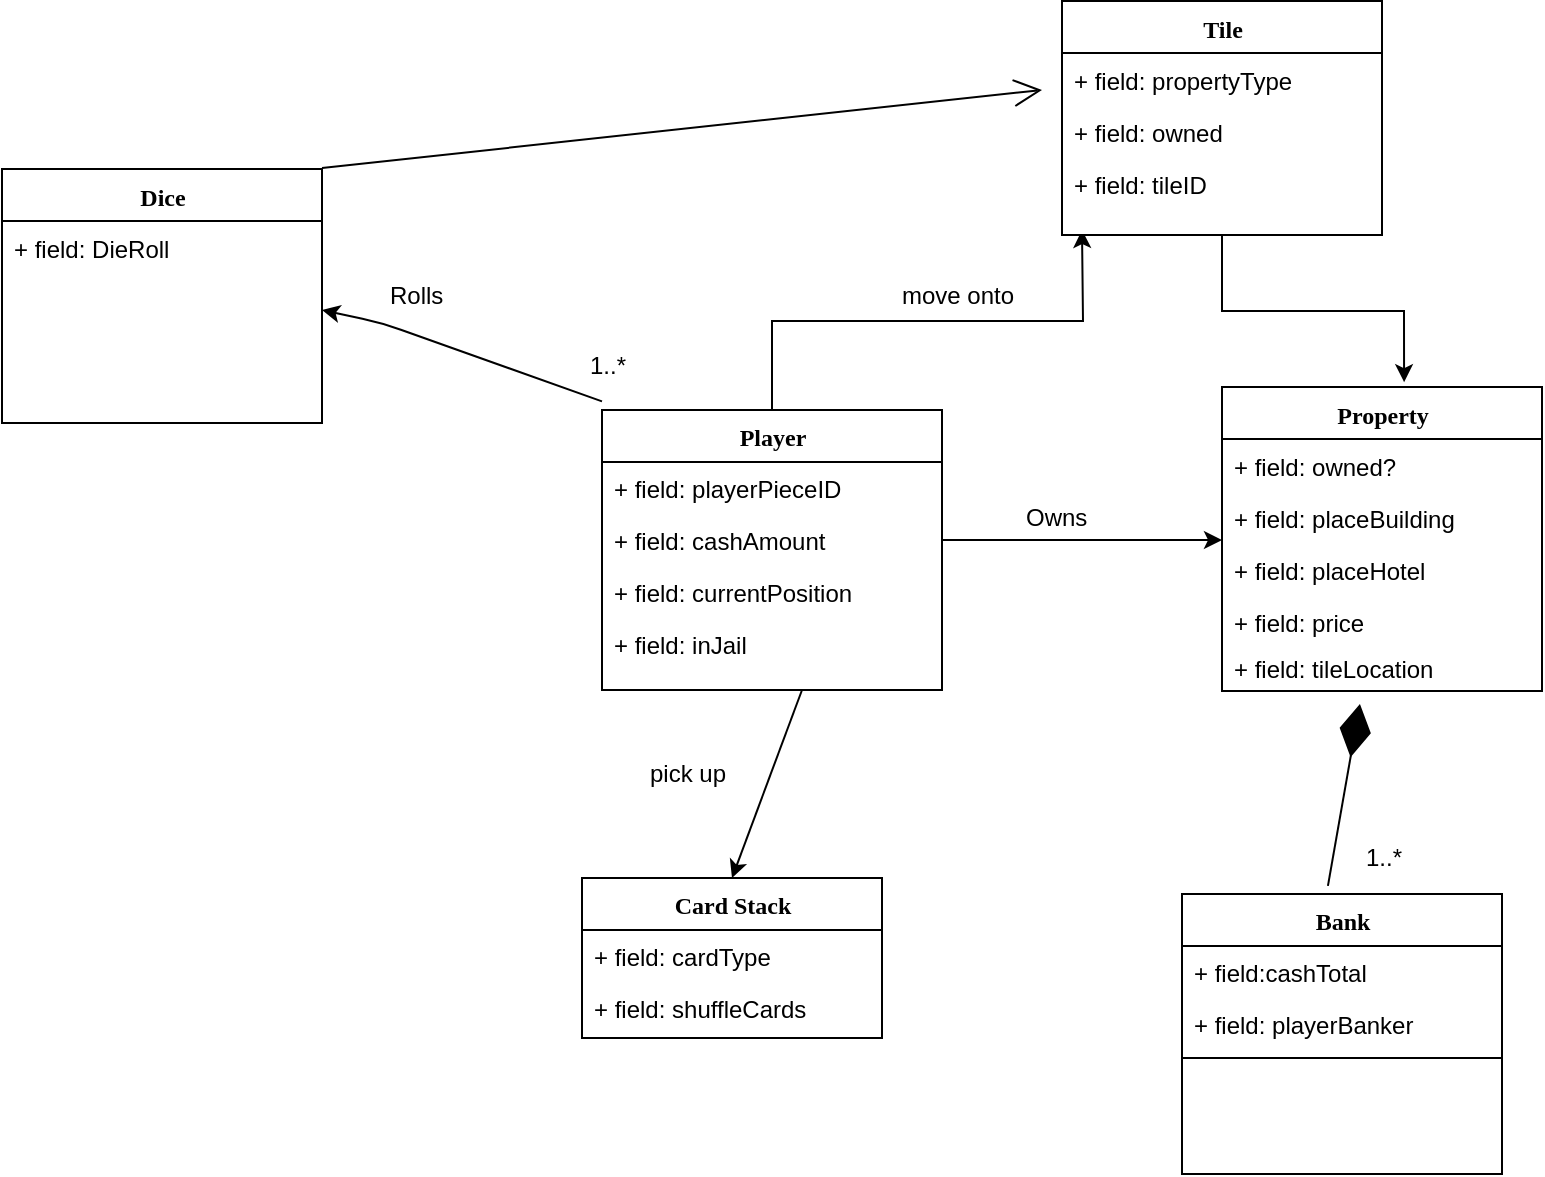 <mxfile version="12.0.3" type="device" pages="1"><diagram name="Page-1" id="9f46799a-70d6-7492-0946-bef42562c5a5"><mxGraphModel dx="1408" dy="755" grid="1" gridSize="10" guides="1" tooltips="1" connect="1" arrows="1" fold="1" page="1" pageScale="1" pageWidth="1100" pageHeight="850" background="#ffffff" math="0" shadow="0"><root><mxCell id="0"/><mxCell id="1" parent="0"/><mxCell id="JKRx85Rvsqk4bkHB9emO-33" style="edgeStyle=orthogonalEdgeStyle;rounded=0;orthogonalLoop=1;jettySize=auto;html=1;exitX=0.5;exitY=0;exitDx=0;exitDy=0;" edge="1" parent="1" source="78961159f06e98e8-17"><mxGeometry relative="1" as="geometry"><mxPoint x="680" y="160" as="targetPoint"/></mxGeometry></mxCell><mxCell id="78961159f06e98e8-17" value="Player" style="swimlane;html=1;fontStyle=1;align=center;verticalAlign=top;childLayout=stackLayout;horizontal=1;startSize=26;horizontalStack=0;resizeParent=1;resizeLast=0;collapsible=1;marginBottom=0;swimlaneFillColor=#ffffff;rounded=0;shadow=0;comic=0;labelBackgroundColor=none;strokeColor=#000000;strokeWidth=1;fillColor=none;fontFamily=Verdana;fontSize=12;fontColor=#000000;" parent="1" vertex="1"><mxGeometry x="440" y="250" width="170" height="140" as="geometry"/></mxCell><mxCell id="78961159f06e98e8-21" value="+ field: playerPieceID" style="text;html=1;strokeColor=none;fillColor=none;align=left;verticalAlign=top;spacingLeft=4;spacingRight=4;whiteSpace=wrap;overflow=hidden;rotatable=0;points=[[0,0.5],[1,0.5]];portConstraint=eastwest;" parent="78961159f06e98e8-17" vertex="1"><mxGeometry y="26" width="170" height="26" as="geometry"/></mxCell><mxCell id="78961159f06e98e8-23" value="&lt;div&gt;+ field: cashAmount&lt;/div&gt;&lt;div&gt;&lt;br&gt;&lt;/div&gt;&lt;div&gt;&lt;br&gt;&lt;/div&gt;" style="text;html=1;strokeColor=none;fillColor=none;align=left;verticalAlign=top;spacingLeft=4;spacingRight=4;whiteSpace=wrap;overflow=hidden;rotatable=0;points=[[0,0.5],[1,0.5]];portConstraint=eastwest;" parent="78961159f06e98e8-17" vertex="1"><mxGeometry y="52" width="170" height="26" as="geometry"/></mxCell><mxCell id="JKRx85Rvsqk4bkHB9emO-22" value="&lt;div&gt;+ field: currentPosition&lt;br&gt;&lt;/div&gt;" style="text;html=1;strokeColor=none;fillColor=none;align=left;verticalAlign=top;spacingLeft=4;spacingRight=4;whiteSpace=wrap;overflow=hidden;rotatable=0;points=[[0,0.5],[1,0.5]];portConstraint=eastwest;" vertex="1" parent="78961159f06e98e8-17"><mxGeometry y="78" width="170" height="26" as="geometry"/></mxCell><mxCell id="JKRx85Rvsqk4bkHB9emO-29" value="&lt;div&gt;+ field: inJail&lt;br&gt;&lt;/div&gt;" style="text;html=1;strokeColor=none;fillColor=none;align=left;verticalAlign=top;spacingLeft=4;spacingRight=4;whiteSpace=wrap;overflow=hidden;rotatable=0;points=[[0,0.5],[1,0.5]];portConstraint=eastwest;" vertex="1" parent="78961159f06e98e8-17"><mxGeometry y="104" width="170" height="26" as="geometry"/></mxCell><mxCell id="78961159f06e98e8-30" value="Dice" style="swimlane;html=1;fontStyle=1;align=center;verticalAlign=top;childLayout=stackLayout;horizontal=1;startSize=26;horizontalStack=0;resizeParent=1;resizeLast=0;collapsible=1;marginBottom=0;swimlaneFillColor=#ffffff;rounded=0;shadow=0;comic=0;labelBackgroundColor=none;strokeColor=#000000;strokeWidth=1;fillColor=none;fontFamily=Verdana;fontSize=12;fontColor=#000000;" parent="1" vertex="1"><mxGeometry x="140" y="129.5" width="160" height="127" as="geometry"/></mxCell><mxCell id="78961159f06e98e8-31" value="+ field: DieRoll" style="text;html=1;strokeColor=none;fillColor=none;align=left;verticalAlign=top;spacingLeft=4;spacingRight=4;whiteSpace=wrap;overflow=hidden;rotatable=0;points=[[0,0.5],[1,0.5]];portConstraint=eastwest;" parent="78961159f06e98e8-30" vertex="1"><mxGeometry y="26" width="160" height="26" as="geometry"/></mxCell><mxCell id="JKRx85Rvsqk4bkHB9emO-40" style="edgeStyle=orthogonalEdgeStyle;rounded=0;orthogonalLoop=1;jettySize=auto;html=1;exitX=0.5;exitY=1;exitDx=0;exitDy=0;entryX=0.569;entryY=-0.016;entryDx=0;entryDy=0;entryPerimeter=0;" edge="1" parent="1" source="78961159f06e98e8-43" target="JKRx85Rvsqk4bkHB9emO-14"><mxGeometry relative="1" as="geometry"/></mxCell><mxCell id="78961159f06e98e8-43" value="Tile" style="swimlane;html=1;fontStyle=1;align=center;verticalAlign=top;childLayout=stackLayout;horizontal=1;startSize=26;horizontalStack=0;resizeParent=1;resizeLast=0;collapsible=1;marginBottom=0;swimlaneFillColor=#ffffff;rounded=0;shadow=0;comic=0;labelBackgroundColor=none;strokeColor=#000000;strokeWidth=1;fillColor=none;fontFamily=Verdana;fontSize=12;fontColor=#000000;" parent="1" vertex="1"><mxGeometry x="670" y="45.5" width="160" height="117" as="geometry"/></mxCell><mxCell id="78961159f06e98e8-44" value="+ field: propertyType" style="text;html=1;strokeColor=none;fillColor=none;align=left;verticalAlign=top;spacingLeft=4;spacingRight=4;whiteSpace=wrap;overflow=hidden;rotatable=0;points=[[0,0.5],[1,0.5]];portConstraint=eastwest;" parent="78961159f06e98e8-43" vertex="1"><mxGeometry y="26" width="160" height="26" as="geometry"/></mxCell><mxCell id="78961159f06e98e8-45" value="+ field: owned" style="text;html=1;strokeColor=none;fillColor=none;align=left;verticalAlign=top;spacingLeft=4;spacingRight=4;whiteSpace=wrap;overflow=hidden;rotatable=0;points=[[0,0.5],[1,0.5]];portConstraint=eastwest;" parent="78961159f06e98e8-43" vertex="1"><mxGeometry y="52" width="160" height="26" as="geometry"/></mxCell><mxCell id="JKRx85Rvsqk4bkHB9emO-27" value="+ field: tileID" style="text;html=1;strokeColor=none;fillColor=none;align=left;verticalAlign=top;spacingLeft=4;spacingRight=4;whiteSpace=wrap;overflow=hidden;rotatable=0;points=[[0,0.5],[1,0.5]];portConstraint=eastwest;" vertex="1" parent="78961159f06e98e8-43"><mxGeometry y="78" width="160" height="26" as="geometry"/></mxCell><mxCell id="JKRx85Rvsqk4bkHB9emO-1" value="Bank" style="swimlane;html=1;fontStyle=1;align=center;verticalAlign=top;childLayout=stackLayout;horizontal=1;startSize=26;horizontalStack=0;resizeParent=1;resizeLast=0;collapsible=1;marginBottom=0;swimlaneFillColor=#ffffff;rounded=0;shadow=0;comic=0;labelBackgroundColor=none;strokeColor=#000000;strokeWidth=1;fillColor=none;fontFamily=Verdana;fontSize=12;fontColor=#000000;" vertex="1" parent="1"><mxGeometry x="730" y="492" width="160" height="140" as="geometry"/></mxCell><mxCell id="JKRx85Rvsqk4bkHB9emO-2" value="+ field:cashTotal" style="text;html=1;strokeColor=none;fillColor=none;align=left;verticalAlign=top;spacingLeft=4;spacingRight=4;whiteSpace=wrap;overflow=hidden;rotatable=0;points=[[0,0.5],[1,0.5]];portConstraint=eastwest;" vertex="1" parent="JKRx85Rvsqk4bkHB9emO-1"><mxGeometry y="26" width="160" height="26" as="geometry"/></mxCell><mxCell id="JKRx85Rvsqk4bkHB9emO-3" value="+ field: playerBanker" style="text;html=1;strokeColor=none;fillColor=none;align=left;verticalAlign=top;spacingLeft=4;spacingRight=4;whiteSpace=wrap;overflow=hidden;rotatable=0;points=[[0,0.5],[1,0.5]];portConstraint=eastwest;" vertex="1" parent="JKRx85Rvsqk4bkHB9emO-1"><mxGeometry y="52" width="160" height="26" as="geometry"/></mxCell><mxCell id="JKRx85Rvsqk4bkHB9emO-7" value="" style="line;html=1;strokeWidth=1;fillColor=none;align=left;verticalAlign=middle;spacingTop=-1;spacingLeft=3;spacingRight=3;rotatable=0;labelPosition=right;points=[];portConstraint=eastwest;" vertex="1" parent="JKRx85Rvsqk4bkHB9emO-1"><mxGeometry y="78" width="160" height="8" as="geometry"/></mxCell><mxCell id="JKRx85Rvsqk4bkHB9emO-14" value="Property" style="swimlane;html=1;fontStyle=1;align=center;verticalAlign=top;childLayout=stackLayout;horizontal=1;startSize=26;horizontalStack=0;resizeParent=1;resizeLast=0;collapsible=1;marginBottom=0;swimlaneFillColor=#ffffff;rounded=0;shadow=0;comic=0;labelBackgroundColor=none;strokeColor=#000000;strokeWidth=1;fillColor=none;fontFamily=Verdana;fontSize=12;fontColor=#000000;" vertex="1" parent="1"><mxGeometry x="750" y="238.5" width="160" height="152" as="geometry"/></mxCell><mxCell id="JKRx85Rvsqk4bkHB9emO-15" value="+ field: owned?" style="text;html=1;strokeColor=none;fillColor=none;align=left;verticalAlign=top;spacingLeft=4;spacingRight=4;whiteSpace=wrap;overflow=hidden;rotatable=0;points=[[0,0.5],[1,0.5]];portConstraint=eastwest;" vertex="1" parent="JKRx85Rvsqk4bkHB9emO-14"><mxGeometry y="26" width="160" height="26" as="geometry"/></mxCell><mxCell id="JKRx85Rvsqk4bkHB9emO-16" value="+ field: placeBuilding" style="text;html=1;strokeColor=none;fillColor=none;align=left;verticalAlign=top;spacingLeft=4;spacingRight=4;whiteSpace=wrap;overflow=hidden;rotatable=0;points=[[0,0.5],[1,0.5]];portConstraint=eastwest;" vertex="1" parent="JKRx85Rvsqk4bkHB9emO-14"><mxGeometry y="52" width="160" height="26" as="geometry"/></mxCell><mxCell id="JKRx85Rvsqk4bkHB9emO-23" value="+ field: placeHotel" style="text;html=1;strokeColor=none;fillColor=none;align=left;verticalAlign=top;spacingLeft=4;spacingRight=4;whiteSpace=wrap;overflow=hidden;rotatable=0;points=[[0,0.5],[1,0.5]];portConstraint=eastwest;" vertex="1" parent="JKRx85Rvsqk4bkHB9emO-14"><mxGeometry y="78" width="160" height="26" as="geometry"/></mxCell><mxCell id="JKRx85Rvsqk4bkHB9emO-24" value="+ field: price" style="text;html=1;strokeColor=none;fillColor=none;align=left;verticalAlign=top;spacingLeft=4;spacingRight=4;whiteSpace=wrap;overflow=hidden;rotatable=0;points=[[0,0.5],[1,0.5]];portConstraint=eastwest;" vertex="1" parent="JKRx85Rvsqk4bkHB9emO-14"><mxGeometry y="104" width="160" height="26" as="geometry"/></mxCell><mxCell id="JKRx85Rvsqk4bkHB9emO-18" value="Card Stack" style="swimlane;html=1;fontStyle=1;align=center;verticalAlign=top;childLayout=stackLayout;horizontal=1;startSize=26;horizontalStack=0;resizeParent=1;resizeLast=0;collapsible=1;marginBottom=0;swimlaneFillColor=#ffffff;rounded=0;shadow=0;comic=0;labelBackgroundColor=none;strokeColor=#000000;strokeWidth=1;fillColor=none;fontFamily=Verdana;fontSize=12;fontColor=#000000;" vertex="1" parent="1"><mxGeometry x="430" y="484" width="150" height="80" as="geometry"/></mxCell><mxCell id="JKRx85Rvsqk4bkHB9emO-19" value="+ field: cardType" style="text;html=1;strokeColor=none;fillColor=none;align=left;verticalAlign=top;spacingLeft=4;spacingRight=4;whiteSpace=wrap;overflow=hidden;rotatable=0;points=[[0,0.5],[1,0.5]];portConstraint=eastwest;" vertex="1" parent="JKRx85Rvsqk4bkHB9emO-18"><mxGeometry y="26" width="150" height="26" as="geometry"/></mxCell><mxCell id="JKRx85Rvsqk4bkHB9emO-20" value="+ field: shuffleCards" style="text;html=1;strokeColor=none;fillColor=none;align=left;verticalAlign=top;spacingLeft=4;spacingRight=4;whiteSpace=wrap;overflow=hidden;rotatable=0;points=[[0,0.5],[1,0.5]];portConstraint=eastwest;" vertex="1" parent="JKRx85Rvsqk4bkHB9emO-18"><mxGeometry y="52" width="150" height="26" as="geometry"/></mxCell><mxCell id="JKRx85Rvsqk4bkHB9emO-25" value="+ field: tileLocation" style="text;html=1;strokeColor=none;fillColor=none;align=left;verticalAlign=top;spacingLeft=4;spacingRight=4;whiteSpace=wrap;overflow=hidden;rotatable=0;points=[[0,0.5],[1,0.5]];portConstraint=eastwest;" vertex="1" parent="1"><mxGeometry x="750" y="365.5" width="160" height="26" as="geometry"/></mxCell><mxCell id="JKRx85Rvsqk4bkHB9emO-30" value="" style="endArrow=classic;html=1;exitX=0;exitY=-0.031;exitDx=0;exitDy=0;exitPerimeter=0;" edge="1" parent="1" source="78961159f06e98e8-17"><mxGeometry width="50" height="50" relative="1" as="geometry"><mxPoint x="310" y="226.5" as="sourcePoint"/><mxPoint x="300" y="200" as="targetPoint"/><Array as="points"><mxPoint x="330" y="206.5"/></Array></mxGeometry></mxCell><mxCell id="JKRx85Rvsqk4bkHB9emO-31" value="Rolls" style="text;html=1;resizable=0;points=[];autosize=1;align=left;verticalAlign=top;spacingTop=-4;" vertex="1" parent="1"><mxGeometry x="332" y="183" width="40" height="20" as="geometry"/></mxCell><mxCell id="JKRx85Rvsqk4bkHB9emO-32" value="1..*" style="text;html=1;resizable=0;points=[];autosize=1;align=left;verticalAlign=top;spacingTop=-4;" vertex="1" parent="1"><mxGeometry x="432" y="218" width="30" height="20" as="geometry"/></mxCell><mxCell id="JKRx85Rvsqk4bkHB9emO-35" style="edgeStyle=orthogonalEdgeStyle;rounded=0;orthogonalLoop=1;jettySize=auto;html=1;exitX=1;exitY=0.5;exitDx=0;exitDy=0;" edge="1" parent="1" source="78961159f06e98e8-23"><mxGeometry relative="1" as="geometry"><mxPoint x="750" y="315" as="targetPoint"/></mxGeometry></mxCell><mxCell id="JKRx85Rvsqk4bkHB9emO-36" value="Owns" style="text;html=1;resizable=0;points=[];autosize=1;align=left;verticalAlign=top;spacingTop=-4;" vertex="1" parent="1"><mxGeometry x="650" y="293.5" width="50" height="20" as="geometry"/></mxCell><mxCell id="JKRx85Rvsqk4bkHB9emO-37" value="move onto" style="text;html=1;resizable=0;points=[];autosize=1;align=left;verticalAlign=top;spacingTop=-4;" vertex="1" parent="1"><mxGeometry x="588" y="183" width="70" height="20" as="geometry"/></mxCell><mxCell id="JKRx85Rvsqk4bkHB9emO-38" value="" style="endArrow=classic;html=1;entryX=0.5;entryY=0;entryDx=0;entryDy=0;" edge="1" parent="1" target="JKRx85Rvsqk4bkHB9emO-18"><mxGeometry width="50" height="50" relative="1" as="geometry"><mxPoint x="540" y="390" as="sourcePoint"/><mxPoint x="490" y="450" as="targetPoint"/></mxGeometry></mxCell><mxCell id="JKRx85Rvsqk4bkHB9emO-39" value="pick up" style="text;html=1;resizable=0;points=[];autosize=1;align=left;verticalAlign=top;spacingTop=-4;" vertex="1" parent="1"><mxGeometry x="462" y="422" width="50" height="20" as="geometry"/></mxCell><mxCell id="JKRx85Rvsqk4bkHB9emO-41" value="" style="endArrow=diamondThin;endFill=1;endSize=24;html=1;exitX=0.456;exitY=-0.029;exitDx=0;exitDy=0;exitPerimeter=0;entryX=0.431;entryY=1.212;entryDx=0;entryDy=0;entryPerimeter=0;" edge="1" parent="1" source="JKRx85Rvsqk4bkHB9emO-1" target="JKRx85Rvsqk4bkHB9emO-25"><mxGeometry width="160" relative="1" as="geometry"><mxPoint x="730" y="450" as="sourcePoint"/><mxPoint x="890" y="450" as="targetPoint"/></mxGeometry></mxCell><mxCell id="JKRx85Rvsqk4bkHB9emO-42" value="1..*" style="text;html=1;resizable=0;points=[];autosize=1;align=left;verticalAlign=top;spacingTop=-4;" vertex="1" parent="1"><mxGeometry x="820" y="464" width="30" height="20" as="geometry"/></mxCell><mxCell id="JKRx85Rvsqk4bkHB9emO-43" value="" style="endArrow=open;endFill=1;endSize=12;html=1;" edge="1" parent="1"><mxGeometry width="160" relative="1" as="geometry"><mxPoint x="300" y="129" as="sourcePoint"/><mxPoint x="660" y="90" as="targetPoint"/></mxGeometry></mxCell></root></mxGraphModel></diagram></mxfile>